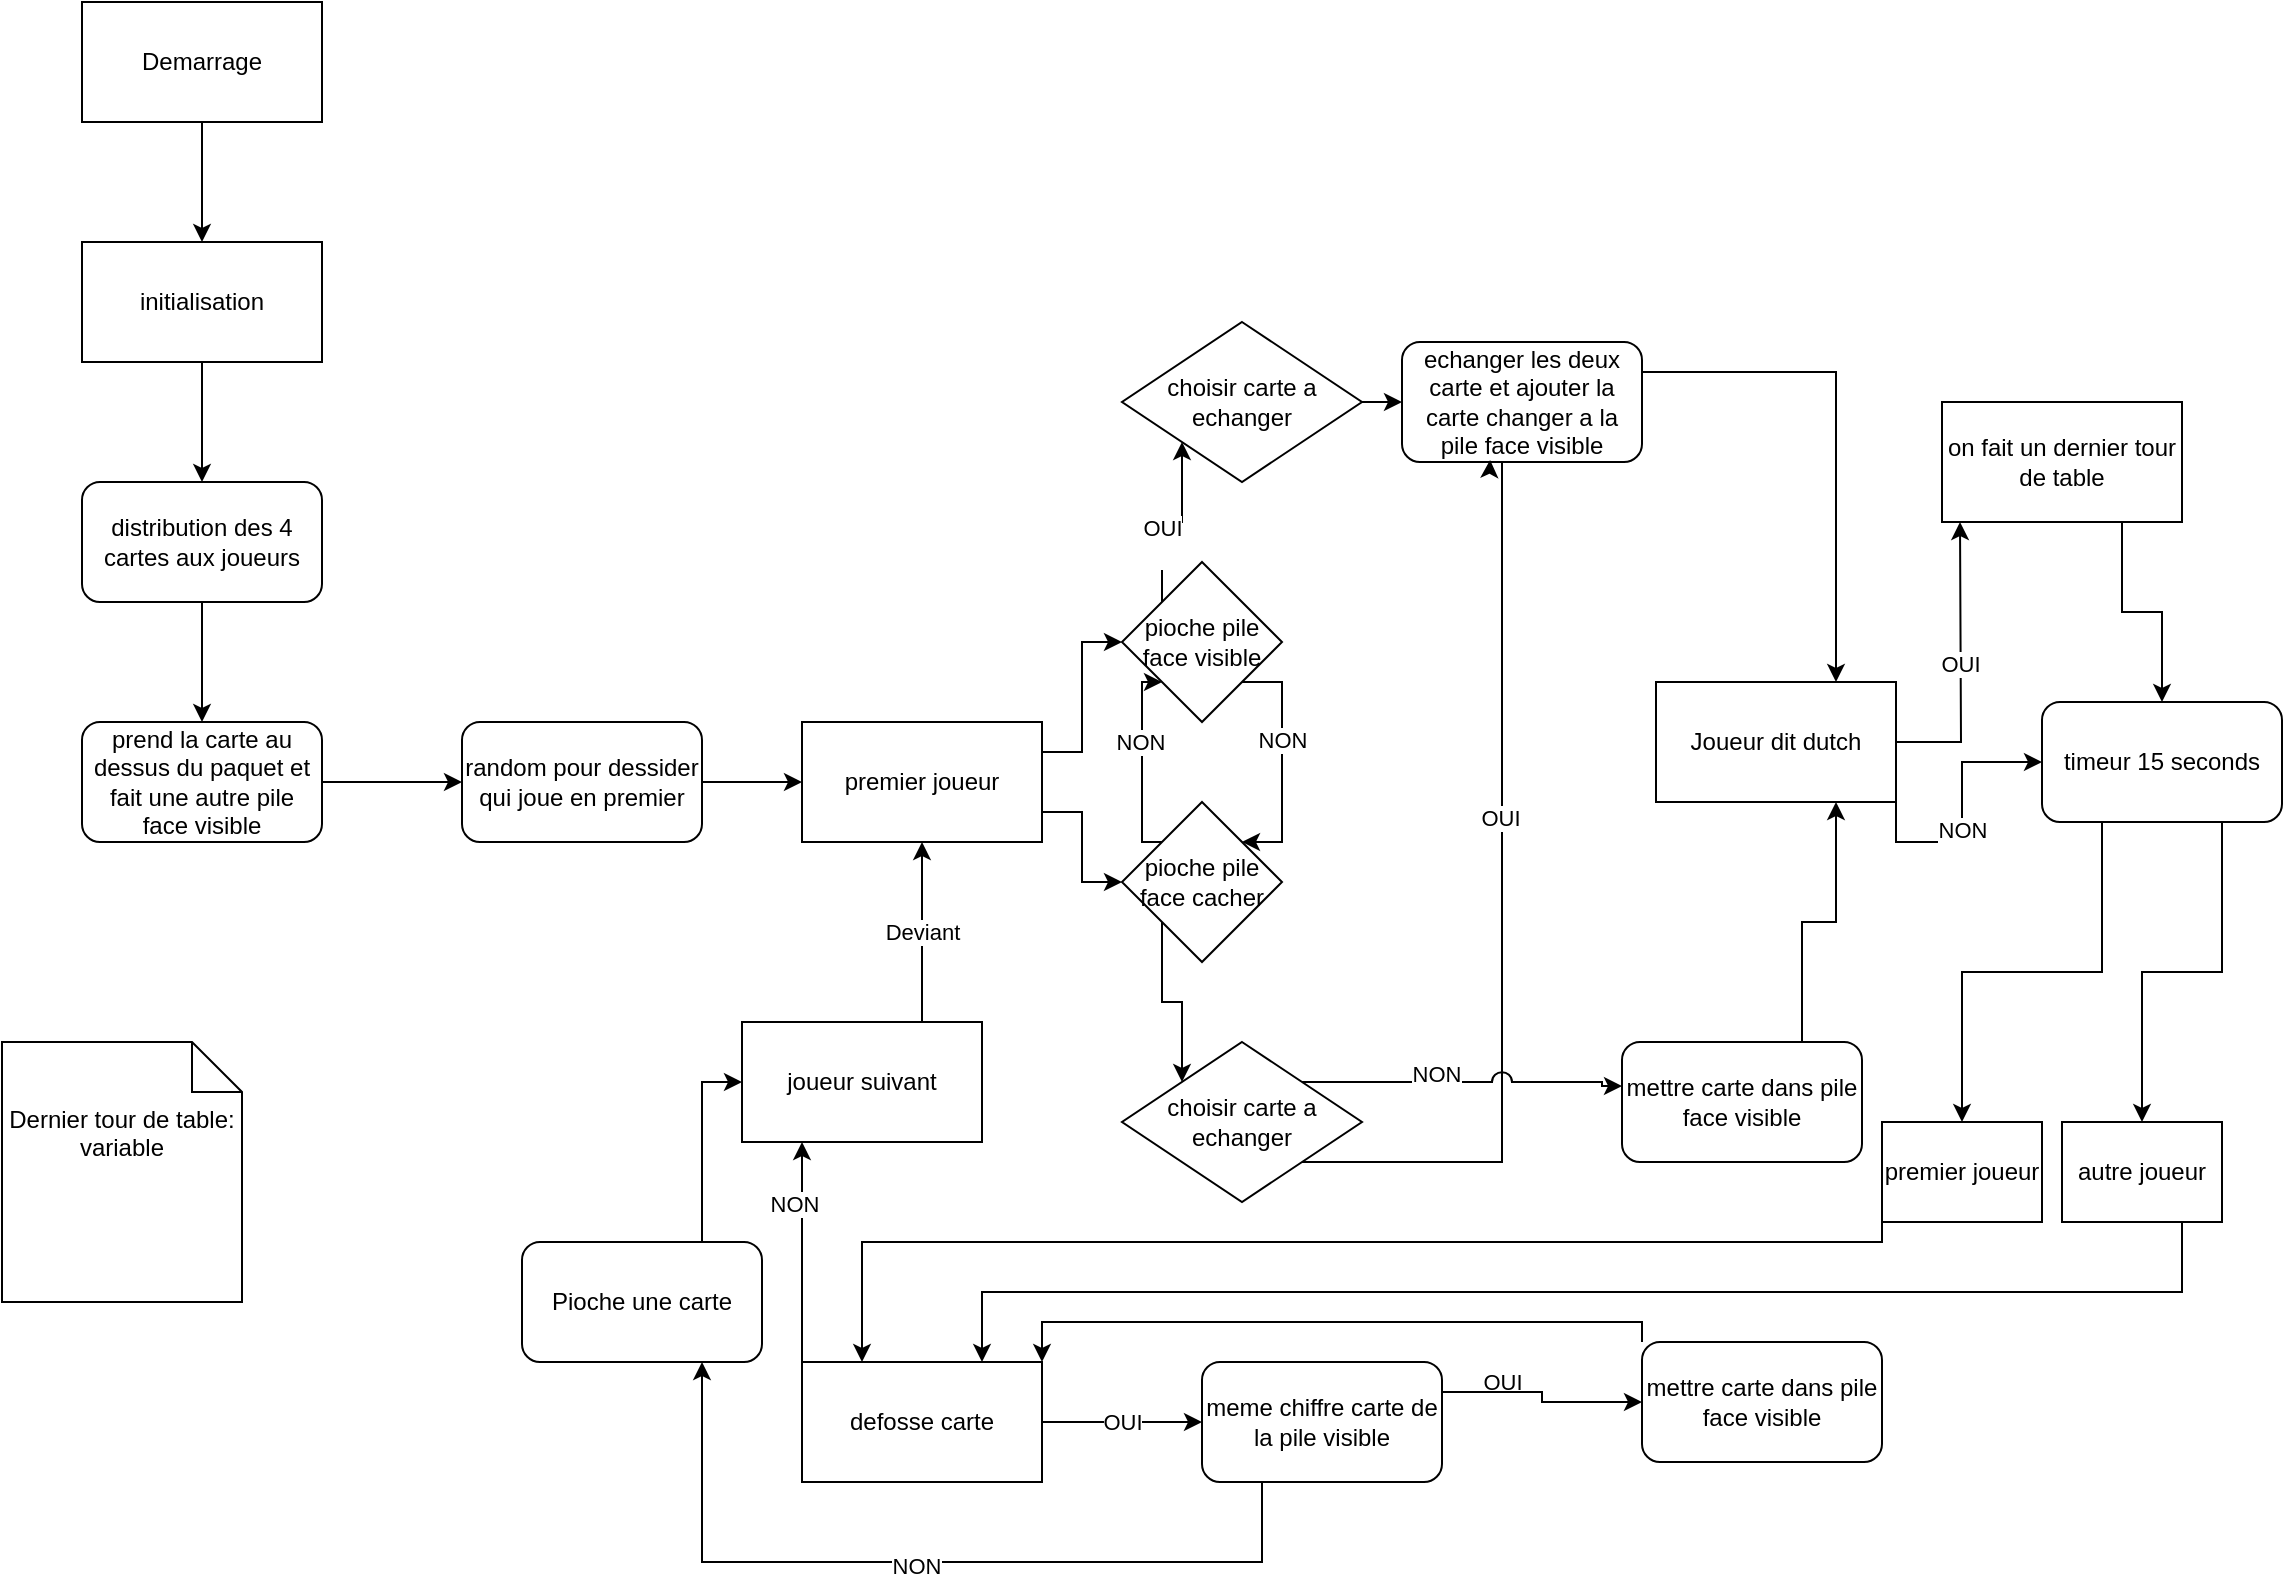 <mxfile version="16.4.6" type="device"><diagram id="fknk1wjBeGui58DXZNTI" name="Page-1"><mxGraphModel dx="1380" dy="793" grid="1" gridSize="10" guides="1" tooltips="1" connect="1" arrows="1" fold="1" page="1" pageScale="1" pageWidth="827" pageHeight="1169" math="0" shadow="0"><root><mxCell id="0"/><mxCell id="1" parent="0"/><mxCell id="XvzH057erFZeYllFCotz-7" style="edgeStyle=orthogonalEdgeStyle;rounded=0;orthogonalLoop=1;jettySize=auto;html=1;" edge="1" parent="1" source="XvzH057erFZeYllFCotz-2"><mxGeometry relative="1" as="geometry"><mxPoint x="100" y="280" as="targetPoint"/></mxGeometry></mxCell><mxCell id="XvzH057erFZeYllFCotz-2" value="&lt;div&gt;initialisation&lt;/div&gt;" style="rounded=0;whiteSpace=wrap;html=1;" vertex="1" parent="1"><mxGeometry x="40" y="160" width="120" height="60" as="geometry"/></mxCell><mxCell id="XvzH057erFZeYllFCotz-6" style="edgeStyle=orthogonalEdgeStyle;rounded=0;orthogonalLoop=1;jettySize=auto;html=1;" edge="1" parent="1" source="XvzH057erFZeYllFCotz-3" target="XvzH057erFZeYllFCotz-2"><mxGeometry relative="1" as="geometry"/></mxCell><mxCell id="XvzH057erFZeYllFCotz-3" value="Demarrage" style="rounded=0;whiteSpace=wrap;html=1;" vertex="1" parent="1"><mxGeometry x="40" y="40" width="120" height="60" as="geometry"/></mxCell><mxCell id="XvzH057erFZeYllFCotz-10" style="edgeStyle=orthogonalEdgeStyle;rounded=0;orthogonalLoop=1;jettySize=auto;html=1;" edge="1" parent="1" source="XvzH057erFZeYllFCotz-8" target="XvzH057erFZeYllFCotz-9"><mxGeometry relative="1" as="geometry"/></mxCell><mxCell id="XvzH057erFZeYllFCotz-8" value="distribution des 4 cartes aux joueurs" style="rounded=1;whiteSpace=wrap;html=1;" vertex="1" parent="1"><mxGeometry x="40" y="280" width="120" height="60" as="geometry"/></mxCell><mxCell id="XvzH057erFZeYllFCotz-11" style="edgeStyle=orthogonalEdgeStyle;rounded=0;orthogonalLoop=1;jettySize=auto;html=1;entryX=0;entryY=0.5;entryDx=0;entryDy=0;" edge="1" parent="1" source="XvzH057erFZeYllFCotz-9" target="XvzH057erFZeYllFCotz-12"><mxGeometry relative="1" as="geometry"><mxPoint x="300" y="430" as="targetPoint"/></mxGeometry></mxCell><mxCell id="XvzH057erFZeYllFCotz-9" value="&lt;div&gt;prend la carte au dessus du paquet et fait une autre pile face visible&lt;/div&gt;" style="rounded=1;whiteSpace=wrap;html=1;" vertex="1" parent="1"><mxGeometry x="40" y="400" width="120" height="60" as="geometry"/></mxCell><mxCell id="XvzH057erFZeYllFCotz-13" style="edgeStyle=orthogonalEdgeStyle;rounded=0;orthogonalLoop=1;jettySize=auto;html=1;" edge="1" parent="1" source="XvzH057erFZeYllFCotz-12" target="XvzH057erFZeYllFCotz-14"><mxGeometry relative="1" as="geometry"><mxPoint x="400" y="430" as="targetPoint"/></mxGeometry></mxCell><mxCell id="XvzH057erFZeYllFCotz-12" value="&lt;div&gt;random pour dessider qui joue en premier&lt;/div&gt;" style="rounded=1;whiteSpace=wrap;html=1;" vertex="1" parent="1"><mxGeometry x="230" y="400" width="120" height="60" as="geometry"/></mxCell><mxCell id="XvzH057erFZeYllFCotz-19" style="edgeStyle=orthogonalEdgeStyle;rounded=0;orthogonalLoop=1;jettySize=auto;html=1;exitX=1;exitY=0.75;exitDx=0;exitDy=0;" edge="1" parent="1" source="XvzH057erFZeYllFCotz-14" target="XvzH057erFZeYllFCotz-18"><mxGeometry relative="1" as="geometry"/></mxCell><mxCell id="XvzH057erFZeYllFCotz-20" style="edgeStyle=orthogonalEdgeStyle;rounded=0;orthogonalLoop=1;jettySize=auto;html=1;exitX=1;exitY=0.25;exitDx=0;exitDy=0;" edge="1" parent="1" source="XvzH057erFZeYllFCotz-14" target="XvzH057erFZeYllFCotz-17"><mxGeometry relative="1" as="geometry"/></mxCell><mxCell id="XvzH057erFZeYllFCotz-14" value="premier joueur" style="rounded=0;whiteSpace=wrap;html=1;" vertex="1" parent="1"><mxGeometry x="400" y="400" width="120" height="60" as="geometry"/></mxCell><mxCell id="XvzH057erFZeYllFCotz-21" style="edgeStyle=orthogonalEdgeStyle;rounded=0;orthogonalLoop=1;jettySize=auto;html=1;exitX=1;exitY=1;exitDx=0;exitDy=0;entryX=1;entryY=0;entryDx=0;entryDy=0;" edge="1" parent="1" source="XvzH057erFZeYllFCotz-17" target="XvzH057erFZeYllFCotz-18"><mxGeometry relative="1" as="geometry"><Array as="points"><mxPoint x="640" y="380"/><mxPoint x="640" y="460"/></Array></mxGeometry></mxCell><mxCell id="XvzH057erFZeYllFCotz-22" value="&lt;div&gt;NON&lt;br&gt;&lt;/div&gt;" style="edgeLabel;html=1;align=center;verticalAlign=middle;resizable=0;points=[];" vertex="1" connectable="0" parent="XvzH057erFZeYllFCotz-21"><mxGeometry x="-0.183" relative="1" as="geometry"><mxPoint as="offset"/></mxGeometry></mxCell><mxCell id="XvzH057erFZeYllFCotz-25" value="&lt;div&gt;OUI&lt;/div&gt;&lt;div&gt;&lt;br&gt;&lt;/div&gt;" style="edgeStyle=orthogonalEdgeStyle;rounded=0;orthogonalLoop=1;jettySize=auto;html=1;exitX=0;exitY=0;exitDx=0;exitDy=0;entryX=0;entryY=1;entryDx=0;entryDy=0;" edge="1" parent="1" source="XvzH057erFZeYllFCotz-17" target="XvzH057erFZeYllFCotz-27"><mxGeometry x="-0.333" relative="1" as="geometry"><mxPoint x="580" y="280" as="targetPoint"/><mxPoint as="offset"/></mxGeometry></mxCell><mxCell id="XvzH057erFZeYllFCotz-17" value="pioche pile face visible" style="rhombus;whiteSpace=wrap;html=1;" vertex="1" parent="1"><mxGeometry x="560" y="320" width="80" height="80" as="geometry"/></mxCell><mxCell id="XvzH057erFZeYllFCotz-23" style="edgeStyle=orthogonalEdgeStyle;rounded=0;orthogonalLoop=1;jettySize=auto;html=1;exitX=0;exitY=0;exitDx=0;exitDy=0;entryX=0;entryY=1;entryDx=0;entryDy=0;" edge="1" parent="1" source="XvzH057erFZeYllFCotz-18" target="XvzH057erFZeYllFCotz-17"><mxGeometry relative="1" as="geometry"><Array as="points"><mxPoint x="570" y="460"/><mxPoint x="570" y="380"/></Array></mxGeometry></mxCell><mxCell id="XvzH057erFZeYllFCotz-24" value="&lt;div&gt;NON&lt;/div&gt;" style="edgeLabel;html=1;align=center;verticalAlign=middle;resizable=0;points=[];" vertex="1" connectable="0" parent="XvzH057erFZeYllFCotz-23"><mxGeometry x="0.2" y="1" relative="1" as="geometry"><mxPoint as="offset"/></mxGeometry></mxCell><mxCell id="XvzH057erFZeYllFCotz-30" style="edgeStyle=orthogonalEdgeStyle;rounded=0;orthogonalLoop=1;jettySize=auto;html=1;exitX=0;exitY=1;exitDx=0;exitDy=0;entryX=0;entryY=0;entryDx=0;entryDy=0;" edge="1" parent="1" source="XvzH057erFZeYllFCotz-18" target="XvzH057erFZeYllFCotz-32"><mxGeometry relative="1" as="geometry"><mxPoint x="580" y="560" as="targetPoint"/></mxGeometry></mxCell><mxCell id="XvzH057erFZeYllFCotz-18" value="pioche pile face cacher" style="rhombus;whiteSpace=wrap;html=1;" vertex="1" parent="1"><mxGeometry x="560" y="440" width="80" height="80" as="geometry"/></mxCell><mxCell id="XvzH057erFZeYllFCotz-29" style="edgeStyle=orthogonalEdgeStyle;rounded=0;orthogonalLoop=1;jettySize=auto;html=1;exitX=1;exitY=0.5;exitDx=0;exitDy=0;entryX=0;entryY=0.5;entryDx=0;entryDy=0;" edge="1" parent="1" source="XvzH057erFZeYllFCotz-27" target="XvzH057erFZeYllFCotz-28"><mxGeometry relative="1" as="geometry"/></mxCell><mxCell id="XvzH057erFZeYllFCotz-27" value="choisir carte a echanger" style="rhombus;whiteSpace=wrap;html=1;" vertex="1" parent="1"><mxGeometry x="560" y="200" width="120" height="80" as="geometry"/></mxCell><mxCell id="XvzH057erFZeYllFCotz-68" style="edgeStyle=orthogonalEdgeStyle;rounded=0;jumpStyle=arc;jumpSize=10;orthogonalLoop=1;jettySize=auto;html=1;exitX=1;exitY=0.25;exitDx=0;exitDy=0;entryX=0.75;entryY=0;entryDx=0;entryDy=0;" edge="1" parent="1" source="XvzH057erFZeYllFCotz-28" target="XvzH057erFZeYllFCotz-70"><mxGeometry relative="1" as="geometry"><mxPoint x="910" y="370" as="targetPoint"/></mxGeometry></mxCell><mxCell id="XvzH057erFZeYllFCotz-28" value="echanger les deux carte et ajouter la carte changer a la pile face visible" style="rounded=1;whiteSpace=wrap;html=1;" vertex="1" parent="1"><mxGeometry x="700" y="210" width="120" height="60" as="geometry"/></mxCell><mxCell id="XvzH057erFZeYllFCotz-33" style="edgeStyle=orthogonalEdgeStyle;orthogonalLoop=1;jettySize=auto;html=1;exitX=1;exitY=1;exitDx=0;exitDy=0;entryX=0.367;entryY=0.983;entryDx=0;entryDy=0;entryPerimeter=0;rounded=0;jumpStyle=arc;jumpSize=10;" edge="1" parent="1" source="XvzH057erFZeYllFCotz-32" target="XvzH057erFZeYllFCotz-28"><mxGeometry relative="1" as="geometry"><mxPoint x="740" y="320" as="targetPoint"/><Array as="points"><mxPoint x="750" y="620"/><mxPoint x="750" y="270"/></Array></mxGeometry></mxCell><mxCell id="XvzH057erFZeYllFCotz-35" value="&lt;div&gt;OUI&lt;/div&gt;" style="edgeLabel;html=1;align=center;verticalAlign=middle;resizable=0;points=[];" vertex="1" connectable="0" parent="XvzH057erFZeYllFCotz-33"><mxGeometry x="0.19" y="1" relative="1" as="geometry"><mxPoint as="offset"/></mxGeometry></mxCell><mxCell id="XvzH057erFZeYllFCotz-34" style="edgeStyle=orthogonalEdgeStyle;rounded=0;orthogonalLoop=1;jettySize=auto;html=1;exitX=1;exitY=0;exitDx=0;exitDy=0;jumpStyle=arc;jumpSize=10;entryX=0;entryY=0.367;entryDx=0;entryDy=0;entryPerimeter=0;" edge="1" parent="1" source="XvzH057erFZeYllFCotz-32" target="XvzH057erFZeYllFCotz-37"><mxGeometry relative="1" as="geometry"><mxPoint x="800" y="580" as="targetPoint"/><Array as="points"><mxPoint x="800" y="580"/></Array></mxGeometry></mxCell><mxCell id="XvzH057erFZeYllFCotz-36" value="&lt;div&gt;NON&lt;/div&gt;" style="edgeLabel;html=1;align=center;verticalAlign=middle;resizable=0;points=[];" vertex="1" connectable="0" parent="XvzH057erFZeYllFCotz-34"><mxGeometry x="0.167" y="4" relative="1" as="geometry"><mxPoint x="-28" as="offset"/></mxGeometry></mxCell><mxCell id="XvzH057erFZeYllFCotz-32" value="choisir carte a echanger" style="rhombus;whiteSpace=wrap;html=1;" vertex="1" parent="1"><mxGeometry x="560" y="560" width="120" height="80" as="geometry"/></mxCell><mxCell id="XvzH057erFZeYllFCotz-69" style="edgeStyle=orthogonalEdgeStyle;rounded=0;jumpStyle=arc;jumpSize=10;orthogonalLoop=1;jettySize=auto;html=1;exitX=0.75;exitY=0;exitDx=0;exitDy=0;entryX=0.75;entryY=1;entryDx=0;entryDy=0;" edge="1" parent="1" source="XvzH057erFZeYllFCotz-37" target="XvzH057erFZeYllFCotz-70"><mxGeometry relative="1" as="geometry"><mxPoint x="910" y="460" as="targetPoint"/></mxGeometry></mxCell><mxCell id="XvzH057erFZeYllFCotz-37" value="mettre carte dans pile face visible" style="rounded=1;whiteSpace=wrap;html=1;" vertex="1" parent="1"><mxGeometry x="810" y="560" width="120" height="60" as="geometry"/></mxCell><mxCell id="XvzH057erFZeYllFCotz-48" style="edgeStyle=orthogonalEdgeStyle;rounded=0;jumpStyle=arc;jumpSize=10;orthogonalLoop=1;jettySize=auto;html=1;exitX=0.75;exitY=1;exitDx=0;exitDy=0;entryX=0.5;entryY=0;entryDx=0;entryDy=0;" edge="1" parent="1" source="XvzH057erFZeYllFCotz-40" target="XvzH057erFZeYllFCotz-44"><mxGeometry relative="1" as="geometry"/></mxCell><mxCell id="XvzH057erFZeYllFCotz-51" style="edgeStyle=orthogonalEdgeStyle;rounded=0;jumpStyle=arc;jumpSize=10;orthogonalLoop=1;jettySize=auto;html=1;exitX=0.25;exitY=1;exitDx=0;exitDy=0;entryX=0.5;entryY=0;entryDx=0;entryDy=0;" edge="1" parent="1" source="XvzH057erFZeYllFCotz-40" target="XvzH057erFZeYllFCotz-50"><mxGeometry relative="1" as="geometry"/></mxCell><mxCell id="XvzH057erFZeYllFCotz-40" value="timeur 15 seconds" style="rounded=1;whiteSpace=wrap;html=1;" vertex="1" parent="1"><mxGeometry x="1020" y="390" width="120" height="60" as="geometry"/></mxCell><mxCell id="XvzH057erFZeYllFCotz-45" style="edgeStyle=orthogonalEdgeStyle;rounded=0;jumpStyle=arc;jumpSize=10;orthogonalLoop=1;jettySize=auto;html=1;exitX=0.75;exitY=1;exitDx=0;exitDy=0;entryX=0.75;entryY=0;entryDx=0;entryDy=0;" edge="1" parent="1" source="XvzH057erFZeYllFCotz-44" target="XvzH057erFZeYllFCotz-46"><mxGeometry relative="1" as="geometry"><mxPoint x="410" y="720" as="targetPoint"/></mxGeometry></mxCell><mxCell id="XvzH057erFZeYllFCotz-44" value="&lt;div&gt;autre joueur&lt;/div&gt;" style="rounded=0;whiteSpace=wrap;html=1;" vertex="1" parent="1"><mxGeometry x="1030" y="600" width="80" height="50" as="geometry"/></mxCell><mxCell id="XvzH057erFZeYllFCotz-47" value="OUI" style="edgeStyle=orthogonalEdgeStyle;rounded=0;jumpStyle=arc;jumpSize=10;orthogonalLoop=1;jettySize=auto;html=1;entryX=0;entryY=0.5;entryDx=0;entryDy=0;" edge="1" parent="1" source="XvzH057erFZeYllFCotz-46" target="XvzH057erFZeYllFCotz-54"><mxGeometry relative="1" as="geometry"><mxPoint x="740" y="750" as="targetPoint"/></mxGeometry></mxCell><mxCell id="XvzH057erFZeYllFCotz-53" value="OUI" style="edgeLabel;html=1;align=center;verticalAlign=middle;resizable=0;points=[];" vertex="1" connectable="0" parent="XvzH057erFZeYllFCotz-47"><mxGeometry x="-0.453" y="-4" relative="1" as="geometry"><mxPoint x="208" y="-24" as="offset"/></mxGeometry></mxCell><mxCell id="XvzH057erFZeYllFCotz-63" style="edgeStyle=orthogonalEdgeStyle;rounded=0;jumpStyle=arc;jumpSize=10;orthogonalLoop=1;jettySize=auto;html=1;exitX=0;exitY=0;exitDx=0;exitDy=0;entryX=0.25;entryY=1;entryDx=0;entryDy=0;" edge="1" parent="1" source="XvzH057erFZeYllFCotz-46" target="XvzH057erFZeYllFCotz-64"><mxGeometry relative="1" as="geometry"><mxPoint x="400" y="560" as="targetPoint"/></mxGeometry></mxCell><mxCell id="XvzH057erFZeYllFCotz-65" value="NON" style="edgeLabel;html=1;align=center;verticalAlign=middle;resizable=0;points=[];" vertex="1" connectable="0" parent="XvzH057erFZeYllFCotz-63"><mxGeometry x="0.438" y="4" relative="1" as="geometry"><mxPoint as="offset"/></mxGeometry></mxCell><mxCell id="XvzH057erFZeYllFCotz-46" value="defosse carte " style="rounded=0;whiteSpace=wrap;html=1;" vertex="1" parent="1"><mxGeometry x="400" y="720" width="120" height="60" as="geometry"/></mxCell><mxCell id="XvzH057erFZeYllFCotz-52" style="edgeStyle=orthogonalEdgeStyle;rounded=0;jumpStyle=arc;jumpSize=10;orthogonalLoop=1;jettySize=auto;html=1;exitX=0;exitY=0.75;exitDx=0;exitDy=0;entryX=0.25;entryY=0;entryDx=0;entryDy=0;" edge="1" parent="1" source="XvzH057erFZeYllFCotz-50" target="XvzH057erFZeYllFCotz-46"><mxGeometry relative="1" as="geometry"><mxPoint x="430" y="638" as="targetPoint"/><Array as="points"><mxPoint x="940" y="660"/><mxPoint x="430" y="660"/></Array></mxGeometry></mxCell><mxCell id="XvzH057erFZeYllFCotz-50" value="premier joueur" style="rounded=0;whiteSpace=wrap;html=1;" vertex="1" parent="1"><mxGeometry x="940" y="600" width="80" height="50" as="geometry"/></mxCell><mxCell id="XvzH057erFZeYllFCotz-56" style="edgeStyle=orthogonalEdgeStyle;rounded=0;jumpStyle=arc;jumpSize=10;orthogonalLoop=1;jettySize=auto;html=1;exitX=1;exitY=0.25;exitDx=0;exitDy=0;" edge="1" parent="1" source="XvzH057erFZeYllFCotz-54" target="XvzH057erFZeYllFCotz-57"><mxGeometry relative="1" as="geometry"><mxPoint x="820" y="735" as="targetPoint"/></mxGeometry></mxCell><mxCell id="XvzH057erFZeYllFCotz-59" style="edgeStyle=orthogonalEdgeStyle;rounded=0;jumpStyle=arc;jumpSize=10;orthogonalLoop=1;jettySize=auto;html=1;exitX=0.25;exitY=1;exitDx=0;exitDy=0;entryX=0.75;entryY=1;entryDx=0;entryDy=0;" edge="1" parent="1" source="XvzH057erFZeYllFCotz-54" target="XvzH057erFZeYllFCotz-61"><mxGeometry relative="1" as="geometry"><mxPoint x="340" y="720" as="targetPoint"/><Array as="points"><mxPoint x="630" y="820"/><mxPoint x="350" y="820"/></Array></mxGeometry></mxCell><mxCell id="XvzH057erFZeYllFCotz-60" value="NON" style="edgeLabel;html=1;align=center;verticalAlign=middle;resizable=0;points=[];" vertex="1" connectable="0" parent="XvzH057erFZeYllFCotz-59"><mxGeometry x="0.014" y="2" relative="1" as="geometry"><mxPoint as="offset"/></mxGeometry></mxCell><mxCell id="XvzH057erFZeYllFCotz-54" value="meme chiffre carte de la pile visible" style="rounded=1;whiteSpace=wrap;html=1;" vertex="1" parent="1"><mxGeometry x="600" y="720" width="120" height="60" as="geometry"/></mxCell><mxCell id="XvzH057erFZeYllFCotz-66" style="edgeStyle=orthogonalEdgeStyle;rounded=0;jumpStyle=arc;jumpSize=10;orthogonalLoop=1;jettySize=auto;html=1;exitX=0;exitY=0;exitDx=0;exitDy=0;entryX=1;entryY=0;entryDx=0;entryDy=0;" edge="1" parent="1" source="XvzH057erFZeYllFCotz-57" target="XvzH057erFZeYllFCotz-46"><mxGeometry relative="1" as="geometry"><Array as="points"><mxPoint x="820" y="700"/><mxPoint x="520" y="700"/></Array></mxGeometry></mxCell><mxCell id="XvzH057erFZeYllFCotz-57" value="mettre carte dans pile face visible" style="rounded=1;whiteSpace=wrap;html=1;" vertex="1" parent="1"><mxGeometry x="820" y="710" width="120" height="60" as="geometry"/></mxCell><mxCell id="XvzH057erFZeYllFCotz-67" style="edgeStyle=orthogonalEdgeStyle;rounded=0;jumpStyle=arc;jumpSize=10;orthogonalLoop=1;jettySize=auto;html=1;exitX=0.75;exitY=0;exitDx=0;exitDy=0;entryX=0;entryY=0.5;entryDx=0;entryDy=0;" edge="1" parent="1" source="XvzH057erFZeYllFCotz-61" target="XvzH057erFZeYllFCotz-64"><mxGeometry relative="1" as="geometry"/></mxCell><mxCell id="XvzH057erFZeYllFCotz-61" value="Pioche une carte" style="rounded=1;whiteSpace=wrap;html=1;" vertex="1" parent="1"><mxGeometry x="260" y="660" width="120" height="60" as="geometry"/></mxCell><mxCell id="XvzH057erFZeYllFCotz-78" value="Deviant" style="edgeStyle=orthogonalEdgeStyle;rounded=0;jumpStyle=arc;jumpSize=10;orthogonalLoop=1;jettySize=auto;html=1;exitX=0.75;exitY=0;exitDx=0;exitDy=0;entryX=0.5;entryY=1;entryDx=0;entryDy=0;" edge="1" parent="1" source="XvzH057erFZeYllFCotz-64" target="XvzH057erFZeYllFCotz-14"><mxGeometry relative="1" as="geometry"/></mxCell><mxCell id="XvzH057erFZeYllFCotz-64" value="joueur suivant " style="rounded=0;whiteSpace=wrap;html=1;" vertex="1" parent="1"><mxGeometry x="370" y="550" width="120" height="60" as="geometry"/></mxCell><mxCell id="XvzH057erFZeYllFCotz-71" value="OUI" style="edgeStyle=orthogonalEdgeStyle;rounded=0;jumpStyle=arc;jumpSize=10;orthogonalLoop=1;jettySize=auto;html=1;exitX=1;exitY=0.5;exitDx=0;exitDy=0;" edge="1" parent="1" source="XvzH057erFZeYllFCotz-70"><mxGeometry relative="1" as="geometry"><mxPoint x="979" y="300" as="targetPoint"/></mxGeometry></mxCell><mxCell id="XvzH057erFZeYllFCotz-76" value="NON" style="edgeStyle=orthogonalEdgeStyle;rounded=0;jumpStyle=arc;jumpSize=10;orthogonalLoop=1;jettySize=auto;html=1;exitX=1;exitY=0.75;exitDx=0;exitDy=0;entryX=0;entryY=0.5;entryDx=0;entryDy=0;" edge="1" parent="1" source="XvzH057erFZeYllFCotz-70" target="XvzH057erFZeYllFCotz-40"><mxGeometry relative="1" as="geometry"><Array as="points"><mxPoint x="947" y="460"/><mxPoint x="980" y="460"/><mxPoint x="980" y="420"/></Array></mxGeometry></mxCell><mxCell id="XvzH057erFZeYllFCotz-70" value="Joueur dit dutch" style="rounded=0;whiteSpace=wrap;html=1;" vertex="1" parent="1"><mxGeometry x="827" y="380" width="120" height="60" as="geometry"/></mxCell><mxCell id="XvzH057erFZeYllFCotz-75" style="edgeStyle=orthogonalEdgeStyle;rounded=0;jumpStyle=arc;jumpSize=10;orthogonalLoop=1;jettySize=auto;html=1;exitX=0.75;exitY=1;exitDx=0;exitDy=0;entryX=0.5;entryY=0;entryDx=0;entryDy=0;" edge="1" parent="1" source="XvzH057erFZeYllFCotz-74" target="XvzH057erFZeYllFCotz-40"><mxGeometry relative="1" as="geometry"/></mxCell><mxCell id="XvzH057erFZeYllFCotz-74" value="on fait un dernier tour de table" style="rounded=0;whiteSpace=wrap;html=1;" vertex="1" parent="1"><mxGeometry x="970" y="240" width="120" height="60" as="geometry"/></mxCell><mxCell id="XvzH057erFZeYllFCotz-77" value="&lt;div&gt;Dernier tour de table:&lt;/div&gt;&lt;div&gt;variable &lt;br&gt;&lt;/div&gt;" style="shape=note2;boundedLbl=1;whiteSpace=wrap;html=1;size=25;verticalAlign=top;align=center;" vertex="1" parent="1"><mxGeometry y="560" width="120" height="130" as="geometry"/></mxCell></root></mxGraphModel></diagram></mxfile>